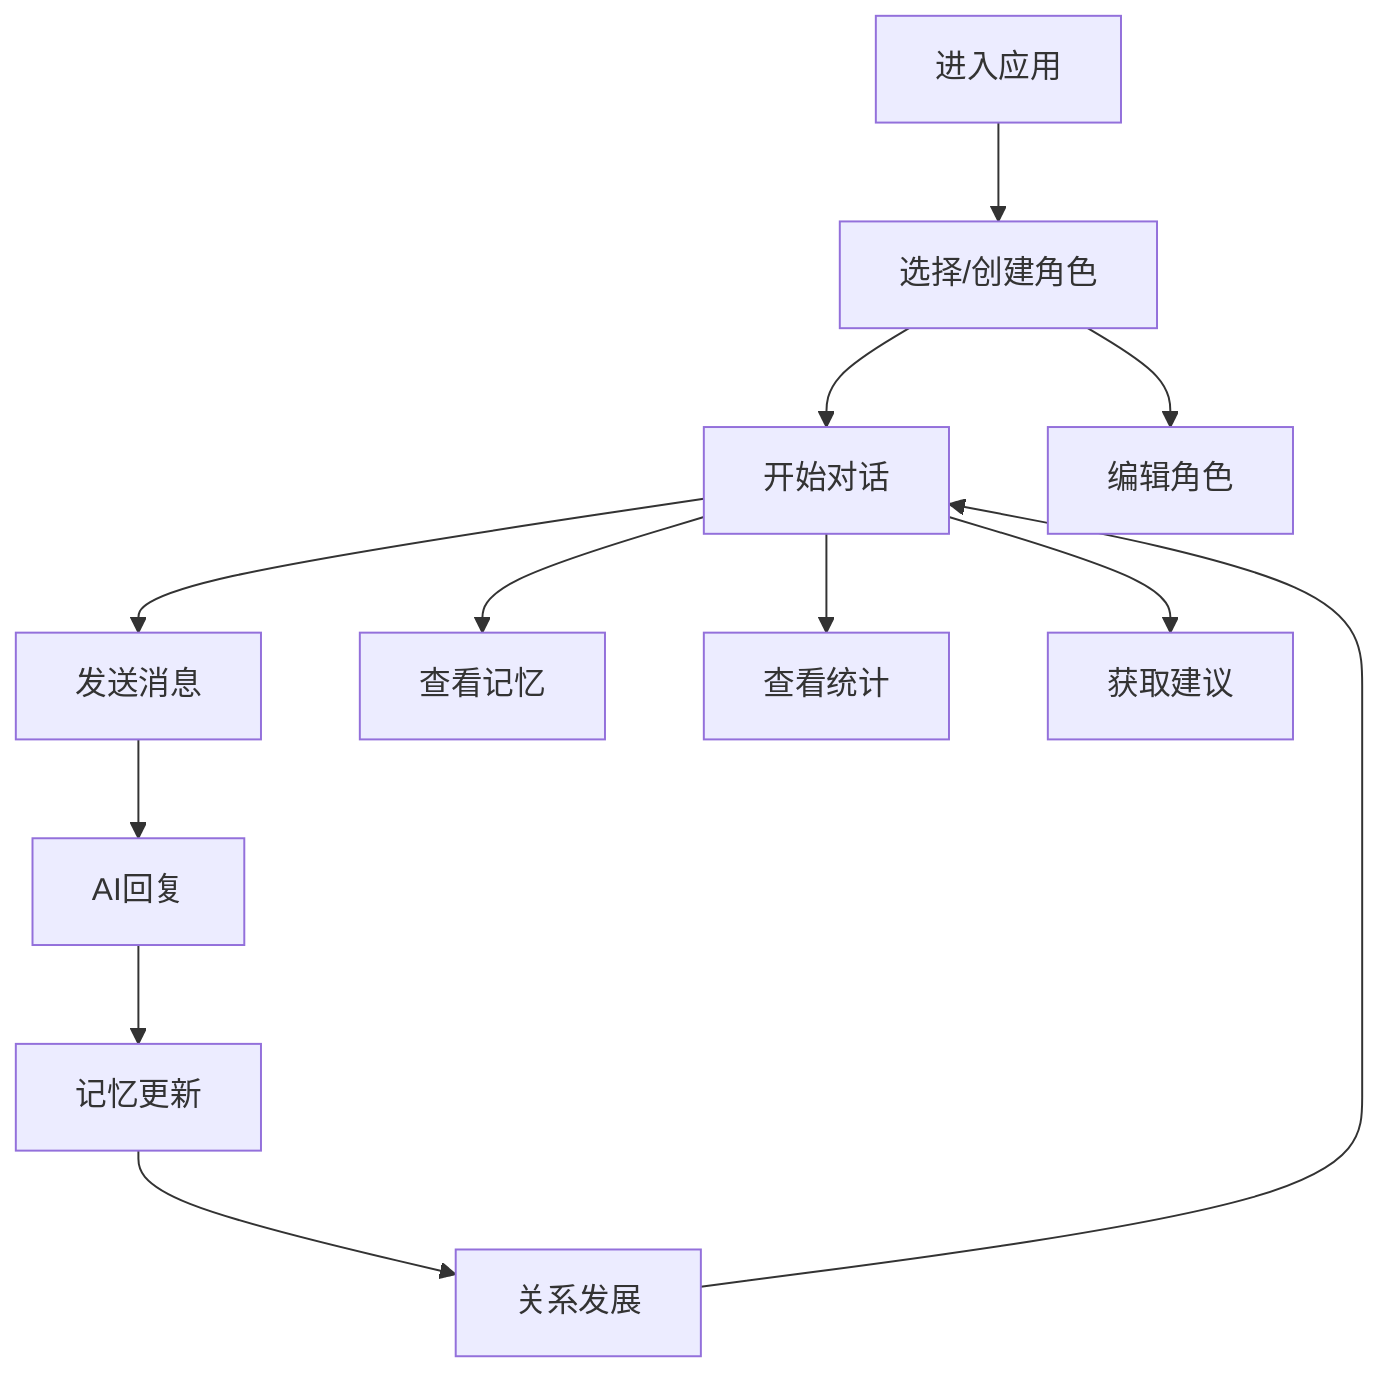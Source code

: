 graph TD
    A[进入应用] --> B[选择/创建角色]
    B --> C[开始对话]
    C --> D[发送消息]
    D --> E[AI回复]
    E --> F[记忆更新]
    F --> G[关系发展]
    G --> C
    
    B --> H[编辑角色]
    C --> I[查看记忆]
    C --> J[查看统计]
    C --> K[获取建议]